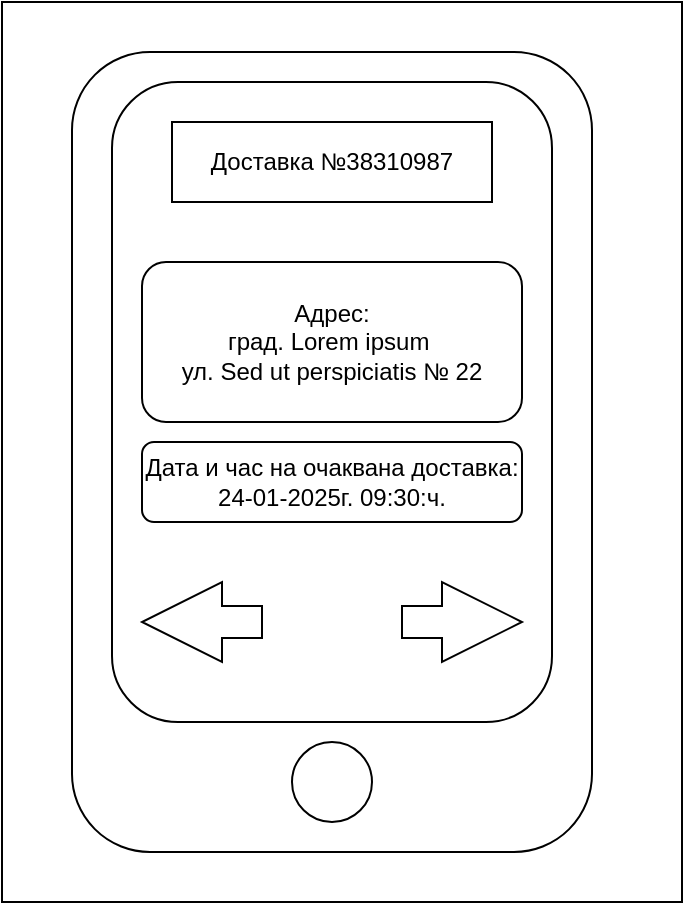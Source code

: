 <mxfile version="22.1.21" type="github">
  <diagram name="Page-1" id="IbOXPeQhabHuqDcnQVFG">
    <mxGraphModel dx="1434" dy="746" grid="1" gridSize="10" guides="1" tooltips="1" connect="1" arrows="1" fold="1" page="1" pageScale="1" pageWidth="827" pageHeight="1169" math="0" shadow="0">
      <root>
        <mxCell id="0" />
        <mxCell id="1" parent="0" />
        <mxCell id="BwMOvh1z618KWl9M8daT-1" value="" style="rounded=0;whiteSpace=wrap;html=1;" vertex="1" parent="1">
          <mxGeometry x="270" y="170" width="340" height="450" as="geometry" />
        </mxCell>
        <mxCell id="BwMOvh1z618KWl9M8daT-2" value="" style="rounded=1;whiteSpace=wrap;html=1;" vertex="1" parent="1">
          <mxGeometry x="305" y="195" width="260" height="400" as="geometry" />
        </mxCell>
        <mxCell id="BwMOvh1z618KWl9M8daT-3" value="" style="rounded=1;whiteSpace=wrap;html=1;" vertex="1" parent="1">
          <mxGeometry x="325" y="210" width="220" height="320" as="geometry" />
        </mxCell>
        <mxCell id="BwMOvh1z618KWl9M8daT-4" value="Доставка №38310987" style="rounded=0;whiteSpace=wrap;html=1;" vertex="1" parent="1">
          <mxGeometry x="355" y="230" width="160" height="40" as="geometry" />
        </mxCell>
        <mxCell id="BwMOvh1z618KWl9M8daT-5" value="Дата и час на очаквана доставка:&lt;br&gt;24-01-2025г. 09:30:ч." style="rounded=1;whiteSpace=wrap;html=1;" vertex="1" parent="1">
          <mxGeometry x="340" y="390" width="190" height="40" as="geometry" />
        </mxCell>
        <mxCell id="BwMOvh1z618KWl9M8daT-6" value="Адрес:&lt;br&gt;град.&amp;nbsp;Lorem ipsum&amp;nbsp;&lt;br&gt;ул.&amp;nbsp;Sed ut perspiciatis № 22" style="rounded=1;whiteSpace=wrap;html=1;" vertex="1" parent="1">
          <mxGeometry x="340" y="300" width="190" height="80" as="geometry" />
        </mxCell>
        <mxCell id="BwMOvh1z618KWl9M8daT-8" value="" style="ellipse;whiteSpace=wrap;html=1;aspect=fixed;" vertex="1" parent="1">
          <mxGeometry x="415" y="540" width="40" height="40" as="geometry" />
        </mxCell>
        <mxCell id="BwMOvh1z618KWl9M8daT-15" value="" style="html=1;shadow=0;dashed=0;align=center;verticalAlign=middle;shape=mxgraph.arrows2.arrow;dy=0.6;dx=40;flipH=1;notch=0;" vertex="1" parent="1">
          <mxGeometry x="340" y="460" width="60" height="40" as="geometry" />
        </mxCell>
        <mxCell id="BwMOvh1z618KWl9M8daT-16" value="" style="html=1;shadow=0;dashed=0;align=center;verticalAlign=middle;shape=mxgraph.arrows2.arrow;dy=0.6;dx=40;flipH=1;notch=0;direction=west;" vertex="1" parent="1">
          <mxGeometry x="470" y="460" width="60" height="40" as="geometry" />
        </mxCell>
      </root>
    </mxGraphModel>
  </diagram>
</mxfile>
